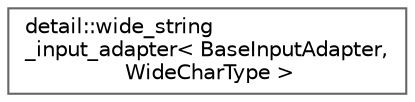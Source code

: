 digraph "Gráfico de jerarquía de clases"
{
 // LATEX_PDF_SIZE
  bgcolor="transparent";
  edge [fontname=Helvetica,fontsize=10,labelfontname=Helvetica,labelfontsize=10];
  node [fontname=Helvetica,fontsize=10,shape=box,height=0.2,width=0.4];
  rankdir="LR";
  Node0 [id="Node000000",label="detail::wide_string\l_input_adapter\< BaseInputAdapter,\l WideCharType \>",height=0.2,width=0.4,color="grey40", fillcolor="white", style="filled",URL="$classdetail_1_1wide__string__input__adapter.html",tooltip=" "];
}

